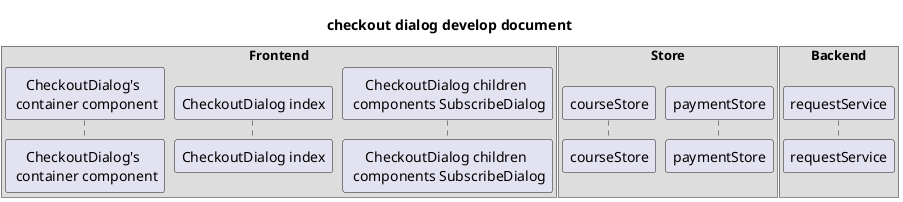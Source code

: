 @startuml
title "checkout dialog develop document"

box "Frontend"
participant "CheckoutDialog's \n container component" as CourseInfoPage

participant "CheckoutDialog index" as CheckoutDialog
participant "CheckoutDialog children \n components SubscribeDialog" as SubscribeDialog
end box

box "Store"
participant courseStore
participant paymentStore
end box

box "Backend"
participant requestService
end box


autonumber


' CardComponent <- FrontendModule : initStripe(public_key)
' requestService <- BackendModule : initStripe(private_key)

' == get SecretKey ==
' autonumber 3.1
' CardComponent -> requestService : <color red>POST "/payment/connect-accounts/verification-sessions/{id}" (fix)</color>
' requestService -> requestService : stripe.identity.verificationSessions.create
' requestService <--> StripeAPI : clientSecretKey
' CardComponent <- requestService : PostRes with clientSecretKey

' == create card ==
' autonumber 4.1
' CardComponent -> CardComponent : stripe.elements() as Elements
' CardComponent --> StripeAPI : <color green>sync data in encryption</color>
' CardComponent -> CardComponent : elements.create('card') as CardElement
' CardComponent -> CardComponent : <color red>show the CardElement on our page (style)</color>

' == save card ==
' autonumber 5.1
' CardComponent -> CardComponent : edit the card form
' CardComponent --> StripeAPI : <color green>sync data in encryption</color>
' CardComponent <--> StripeAPI : <color green>automatic validation</color>
' note over CardComponent
' const { paymentMethod } = await stripe.createPaymentMethod({
'   type: 'card',
'   card: cardElement,
' });
' end note
' CardComponent -> CardComponent : createPaymentMethod to save
' CardComponent --> StripeAPI : <color green>sync data in encryption</color>
' CardComponent -> requestService : <color red>POST "/save-card" only with paymentMethod.id and customerID</color>
' note over requestService
' stripe.paymentMethods.attach
' stripe.customers.update
' end note
' requestService -> requestService : <color red>bind the card to the customer</color>
' requestService --> StripeAPI : <color green>sync data in encryption</color>
@enduml